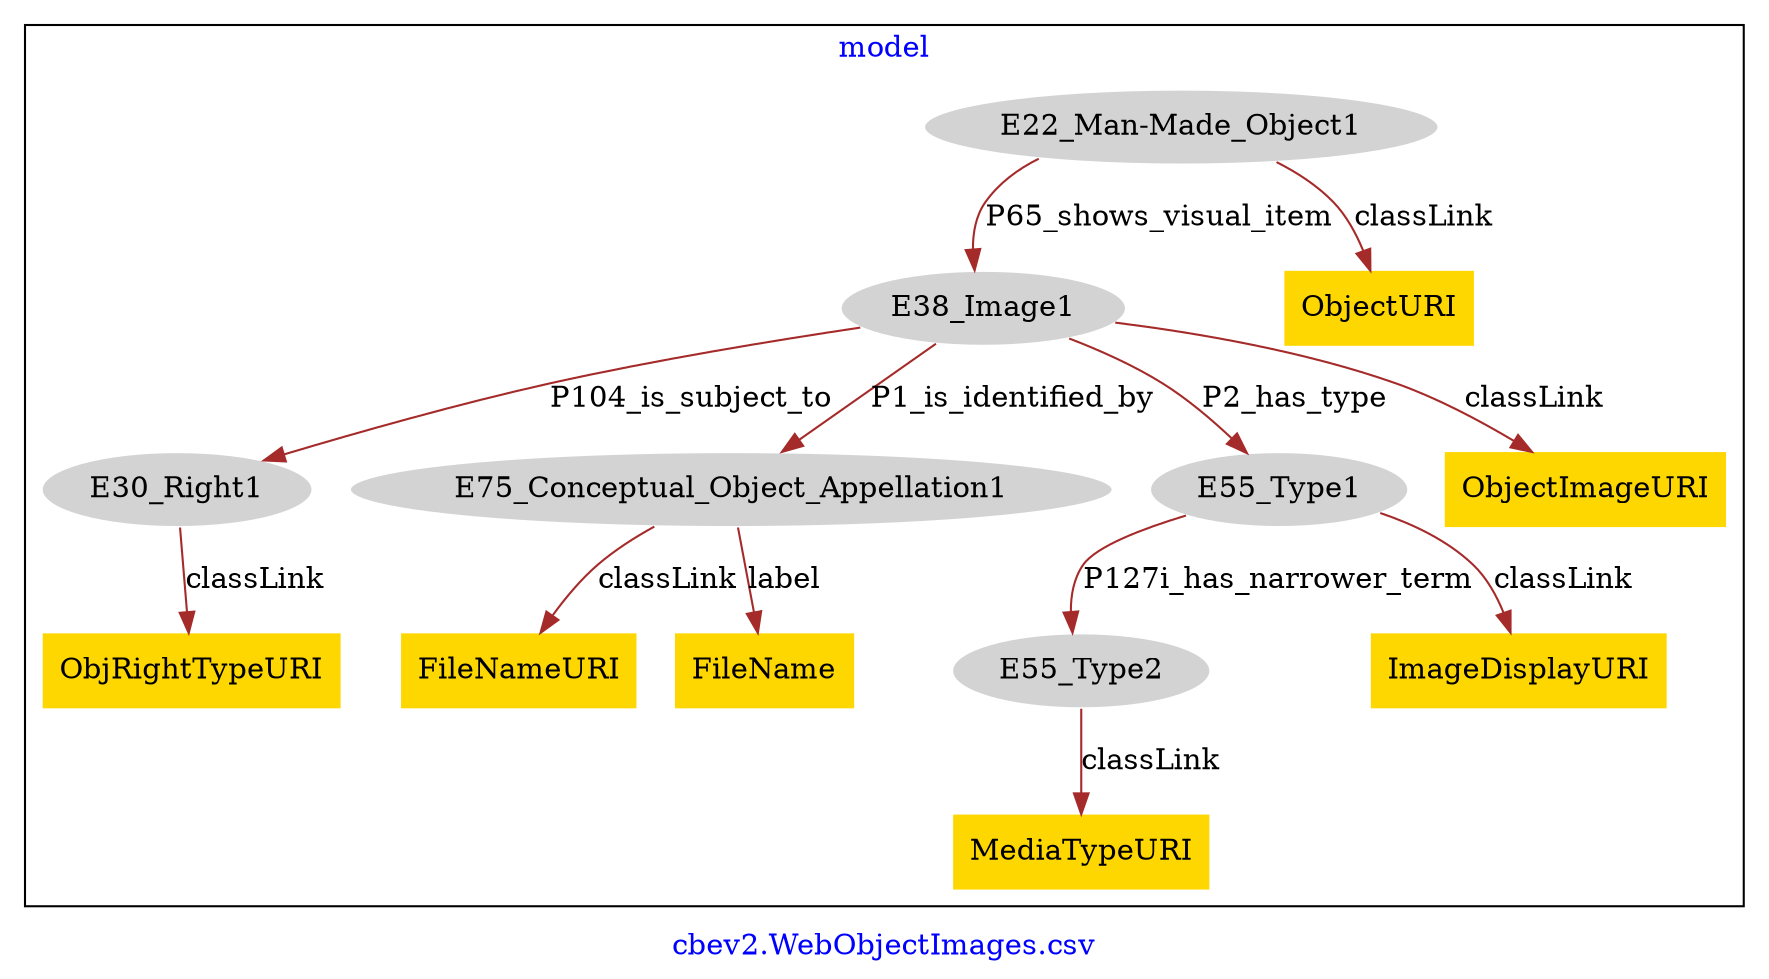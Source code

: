 digraph n0 {
fontcolor="blue"
remincross="true"
label="cbev2.WebObjectImages.csv"
subgraph cluster {
label="model"
n2[style="filled",color="white",fillcolor="lightgray",label="E22_Man-Made_Object1"];
n3[style="filled",color="white",fillcolor="lightgray",label="E38_Image1"];
n4[shape="plaintext",style="filled",fillcolor="gold",label="ObjectURI"];
n5[style="filled",color="white",fillcolor="lightgray",label="E30_Right1"];
n6[shape="plaintext",style="filled",fillcolor="gold",label="ObjRightTypeURI"];
n7[style="filled",color="white",fillcolor="lightgray",label="E75_Conceptual_Object_Appellation1"];
n8[style="filled",color="white",fillcolor="lightgray",label="E55_Type1"];
n9[shape="plaintext",style="filled",fillcolor="gold",label="ObjectImageURI"];
n10[style="filled",color="white",fillcolor="lightgray",label="E55_Type2"];
n11[shape="plaintext",style="filled",fillcolor="gold",label="ImageDisplayURI"];
n12[shape="plaintext",style="filled",fillcolor="gold",label="MediaTypeURI"];
n13[shape="plaintext",style="filled",fillcolor="gold",label="FileNameURI"];
n14[shape="plaintext",style="filled",fillcolor="gold",label="FileName"];
}
n2 -> n3[color="brown",fontcolor="black",label="P65_shows_visual_item"]
n2 -> n4[color="brown",fontcolor="black",label="classLink"]
n5 -> n6[color="brown",fontcolor="black",label="classLink"]
n3 -> n5[color="brown",fontcolor="black",label="P104_is_subject_to"]
n3 -> n7[color="brown",fontcolor="black",label="P1_is_identified_by"]
n3 -> n8[color="brown",fontcolor="black",label="P2_has_type"]
n3 -> n9[color="brown",fontcolor="black",label="classLink"]
n8 -> n10[color="brown",fontcolor="black",label="P127i_has_narrower_term"]
n8 -> n11[color="brown",fontcolor="black",label="classLink"]
n10 -> n12[color="brown",fontcolor="black",label="classLink"]
n7 -> n13[color="brown",fontcolor="black",label="classLink"]
n7 -> n14[color="brown",fontcolor="black",label="label"]
}
